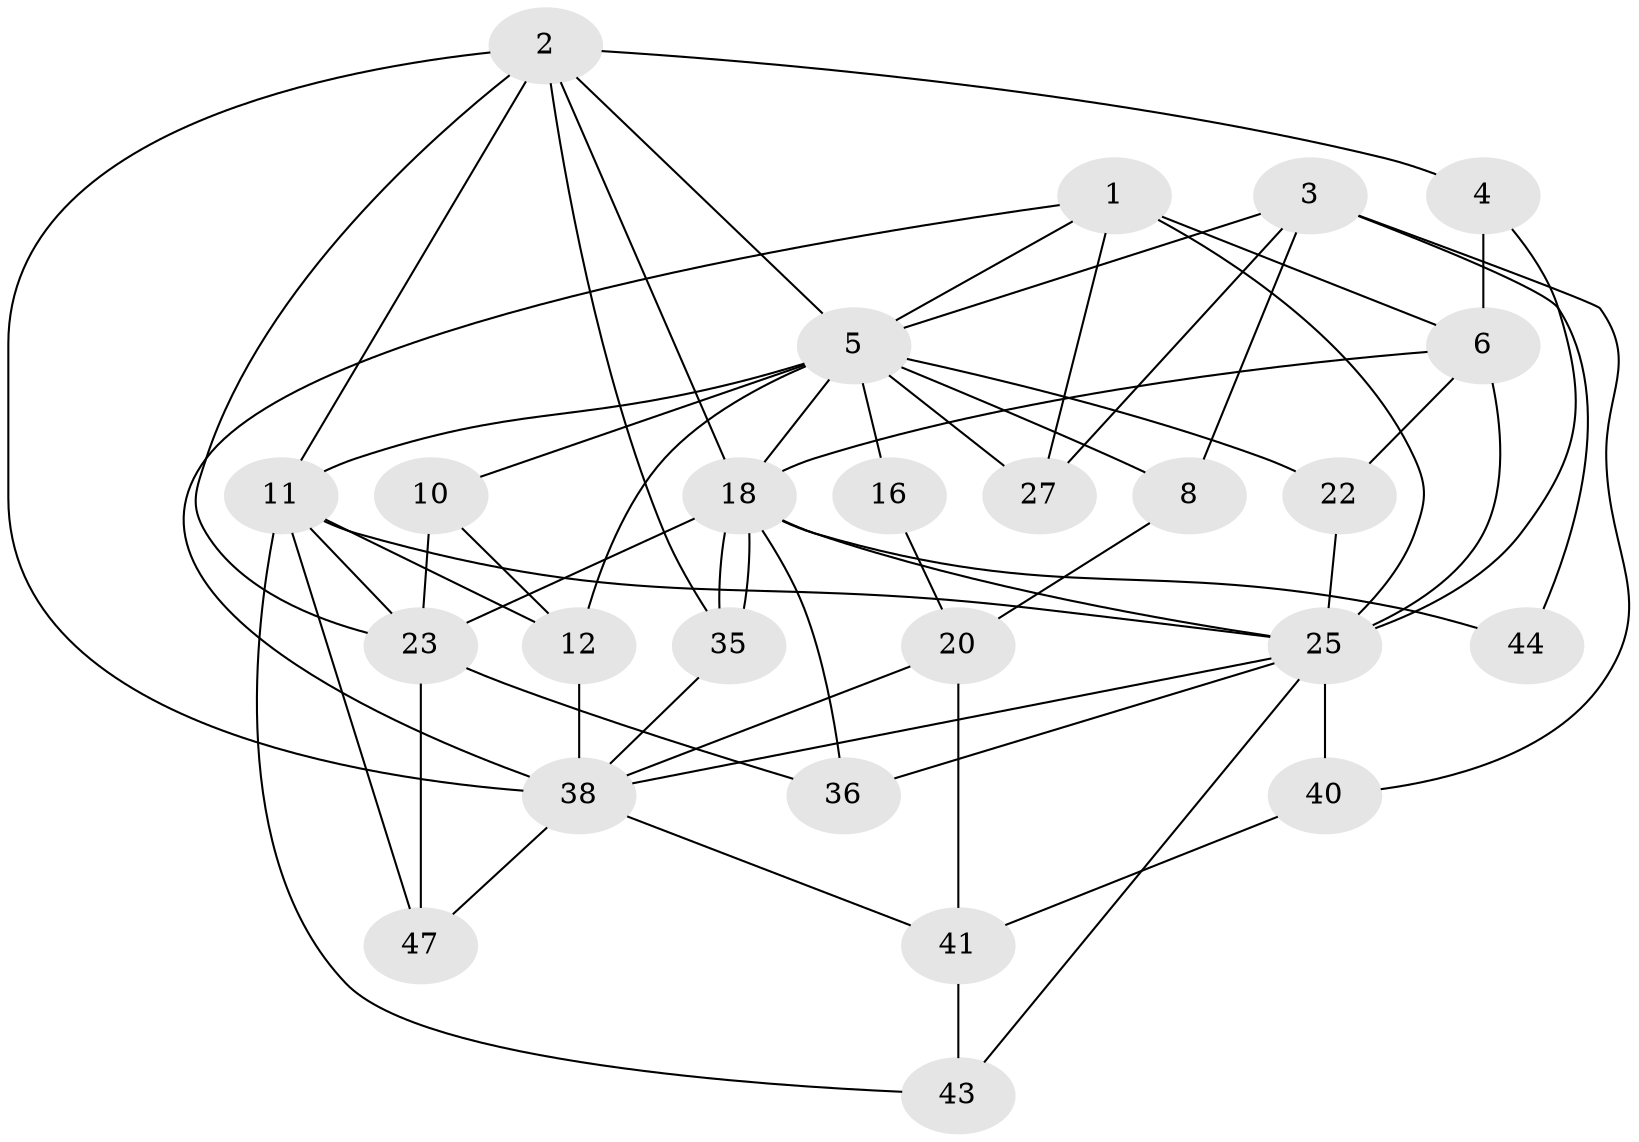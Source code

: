 // original degree distribution, {4: 0.28, 7: 0.04, 5: 0.18, 3: 0.32, 9: 0.02, 2: 0.12, 10: 0.02, 6: 0.02}
// Generated by graph-tools (version 1.1) at 2025/15/03/09/25 04:15:09]
// undirected, 25 vertices, 60 edges
graph export_dot {
graph [start="1"]
  node [color=gray90,style=filled];
  1 [super="+9"];
  2 [super="+7"];
  3 [super="+13+14"];
  4;
  5 [super="+30+49+15+48+31"];
  6 [super="+19+37"];
  8;
  10;
  11 [super="+24+33"];
  12 [super="+17"];
  16;
  18 [super="+45+21"];
  20 [super="+39"];
  22;
  23 [super="+46"];
  25 [super="+32+26+29"];
  27;
  35;
  36;
  38 [super="+42"];
  40;
  41;
  43;
  44;
  47;
  1 -- 25 [weight=2];
  1 -- 27;
  1 -- 6;
  1 -- 38;
  1 -- 5;
  2 -- 4;
  2 -- 35;
  2 -- 5;
  2 -- 23;
  2 -- 18;
  2 -- 11;
  2 -- 38;
  3 -- 27;
  3 -- 8;
  3 -- 5 [weight=2];
  3 -- 40;
  3 -- 44;
  4 -- 6;
  4 -- 25;
  5 -- 10 [weight=2];
  5 -- 27 [weight=2];
  5 -- 8;
  5 -- 22;
  5 -- 16 [weight=2];
  5 -- 18 [weight=2];
  5 -- 11;
  5 -- 12 [weight=3];
  6 -- 18 [weight=3];
  6 -- 25;
  6 -- 22;
  8 -- 20;
  10 -- 23;
  10 -- 12;
  11 -- 43;
  11 -- 47;
  11 -- 25;
  11 -- 23 [weight=2];
  11 -- 12;
  12 -- 38 [weight=2];
  16 -- 20;
  18 -- 35;
  18 -- 35;
  18 -- 36;
  18 -- 25;
  18 -- 23;
  18 -- 44;
  20 -- 38;
  20 -- 41;
  22 -- 25;
  23 -- 47;
  23 -- 36;
  25 -- 40;
  25 -- 36;
  25 -- 43;
  25 -- 38;
  35 -- 38;
  38 -- 41;
  38 -- 47;
  40 -- 41;
  41 -- 43;
}
